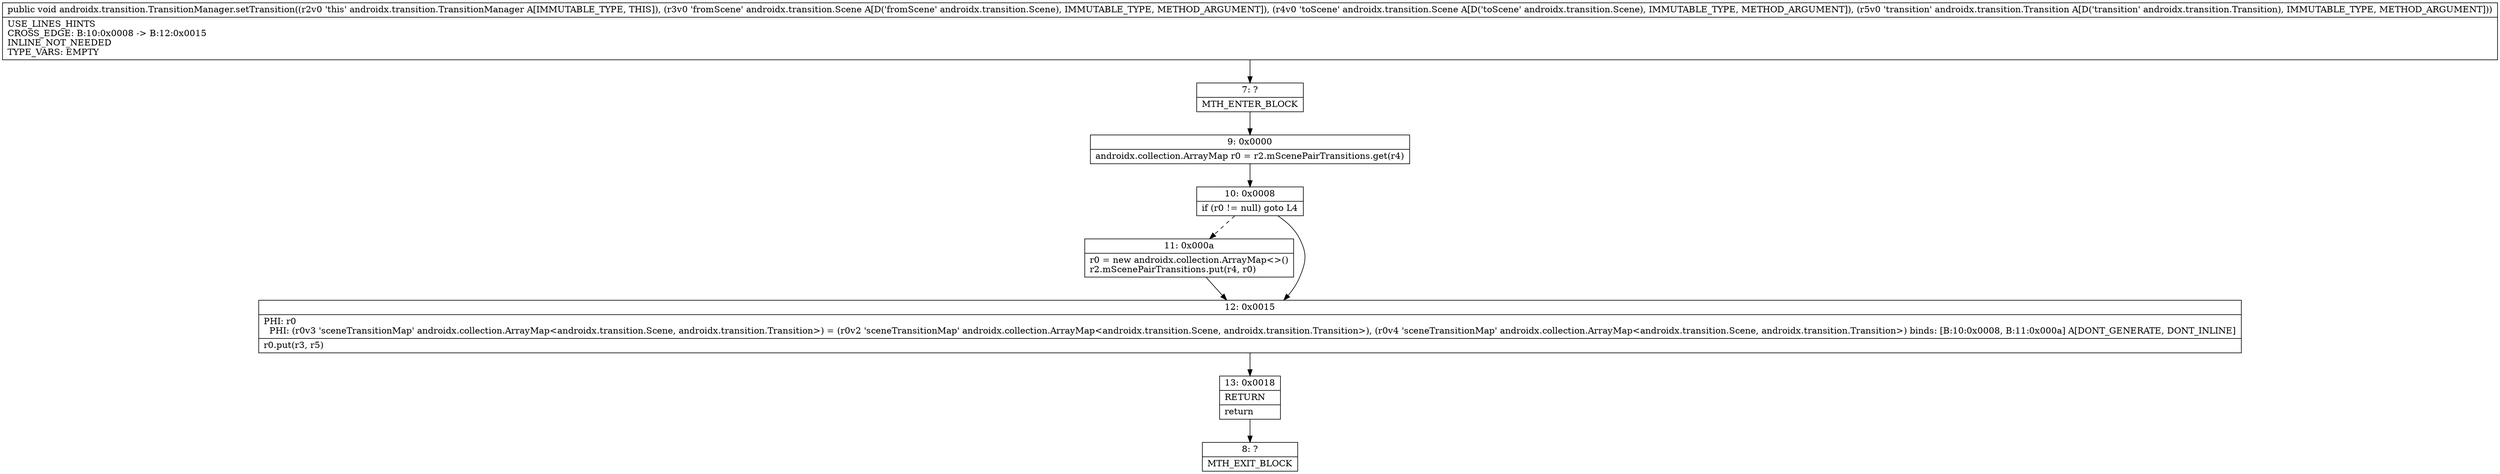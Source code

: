digraph "CFG forandroidx.transition.TransitionManager.setTransition(Landroidx\/transition\/Scene;Landroidx\/transition\/Scene;Landroidx\/transition\/Transition;)V" {
Node_7 [shape=record,label="{7\:\ ?|MTH_ENTER_BLOCK\l}"];
Node_9 [shape=record,label="{9\:\ 0x0000|androidx.collection.ArrayMap r0 = r2.mScenePairTransitions.get(r4)\l}"];
Node_10 [shape=record,label="{10\:\ 0x0008|if (r0 != null) goto L4\l}"];
Node_11 [shape=record,label="{11\:\ 0x000a|r0 = new androidx.collection.ArrayMap\<\>()\lr2.mScenePairTransitions.put(r4, r0)\l}"];
Node_12 [shape=record,label="{12\:\ 0x0015|PHI: r0 \l  PHI: (r0v3 'sceneTransitionMap' androidx.collection.ArrayMap\<androidx.transition.Scene, androidx.transition.Transition\>) = (r0v2 'sceneTransitionMap' androidx.collection.ArrayMap\<androidx.transition.Scene, androidx.transition.Transition\>), (r0v4 'sceneTransitionMap' androidx.collection.ArrayMap\<androidx.transition.Scene, androidx.transition.Transition\>) binds: [B:10:0x0008, B:11:0x000a] A[DONT_GENERATE, DONT_INLINE]\l|r0.put(r3, r5)\l}"];
Node_13 [shape=record,label="{13\:\ 0x0018|RETURN\l|return\l}"];
Node_8 [shape=record,label="{8\:\ ?|MTH_EXIT_BLOCK\l}"];
MethodNode[shape=record,label="{public void androidx.transition.TransitionManager.setTransition((r2v0 'this' androidx.transition.TransitionManager A[IMMUTABLE_TYPE, THIS]), (r3v0 'fromScene' androidx.transition.Scene A[D('fromScene' androidx.transition.Scene), IMMUTABLE_TYPE, METHOD_ARGUMENT]), (r4v0 'toScene' androidx.transition.Scene A[D('toScene' androidx.transition.Scene), IMMUTABLE_TYPE, METHOD_ARGUMENT]), (r5v0 'transition' androidx.transition.Transition A[D('transition' androidx.transition.Transition), IMMUTABLE_TYPE, METHOD_ARGUMENT]))  | USE_LINES_HINTS\lCROSS_EDGE: B:10:0x0008 \-\> B:12:0x0015\lINLINE_NOT_NEEDED\lTYPE_VARS: EMPTY\l}"];
MethodNode -> Node_7;Node_7 -> Node_9;
Node_9 -> Node_10;
Node_10 -> Node_11[style=dashed];
Node_10 -> Node_12;
Node_11 -> Node_12;
Node_12 -> Node_13;
Node_13 -> Node_8;
}

